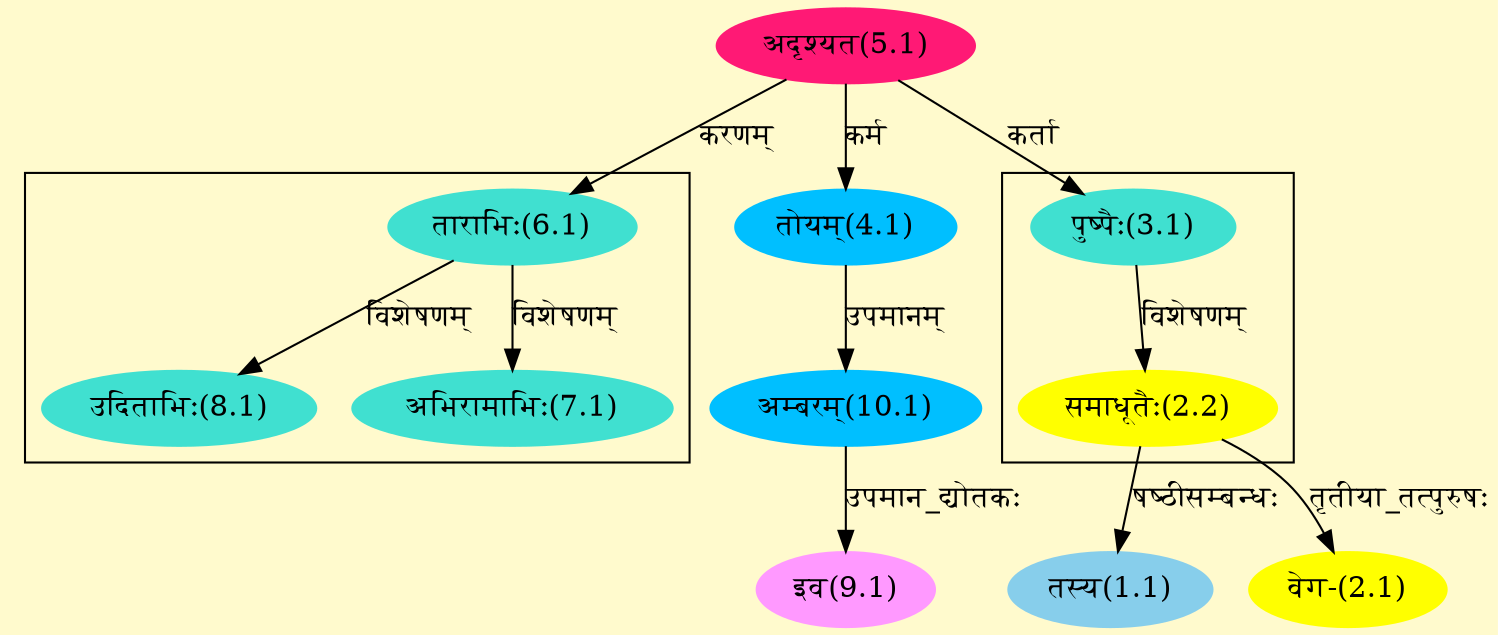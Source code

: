 digraph G{
rankdir=BT;
 compound=true;
 bgcolor="lemonchiffon1";

subgraph cluster_1{
Node2_2 [style=filled, color="#FFFF00" label = "समाधूतैः(2.2)"]
Node3_1 [style=filled, color="#40E0D0" label = "पुष्पैः(3.1)"]

}

subgraph cluster_2{
Node7_1 [style=filled, color="#40E0D0" label = "अभिरामाभिः(7.1)"]
Node6_1 [style=filled, color="#40E0D0" label = "ताराभिः(6.1)"]
Node8_1 [style=filled, color="#40E0D0" label = "उदिताभिः(8.1)"]

}
Node1_1 [style=filled, color="#87CEEB" label = "तस्य(1.1)"]
Node2_2 [style=filled, color="#FFFF00" label = "समाधूतैः(2.2)"]
Node2_1 [style=filled, color="#FFFF00" label = "वेग-(2.1)"]
Node3_1 [style=filled, color="#40E0D0" label = "पुष्पैः(3.1)"]
Node5_1 [style=filled, color="#FF1975" label = "अदृश्यत(5.1)"]
Node4_1 [style=filled, color="#00BFFF" label = "तोयम्(4.1)"]
Node [style=filled, color="" label = "()"]
Node6_1 [style=filled, color="#40E0D0" label = "ताराभिः(6.1)"]
Node9_1 [style=filled, color="#FF99FF" label = "इव(9.1)"]
Node10_1 [style=filled, color="#00BFFF" label = "अम्बरम्(10.1)"]
/* Start of Relations section */

Node1_1 -> Node2_2 [  label="षष्ठीसम्बन्धः"  dir="back" ]
Node2_1 -> Node2_2 [  label="तृतीया_तत्पुरुषः"  dir="back" ]
Node2_2 -> Node3_1 [  label="विशेषणम्"  dir="back" ]
Node3_1 -> Node5_1 [  label="कर्ता"  dir="back" ]
Node4_1 -> Node5_1 [  label="कर्म"  dir="back" ]
Node6_1 -> Node5_1 [  label="करणम्"  dir="back" ]
Node7_1 -> Node6_1 [  label="विशेषणम्"  dir="back" ]
Node8_1 -> Node6_1 [  label="विशेषणम्"  dir="back" ]
Node9_1 -> Node10_1 [  label="उपमान_द्योतकः"  dir="back" ]
Node10_1 -> Node4_1 [  label="उपमानम्"  dir="back" ]
}
